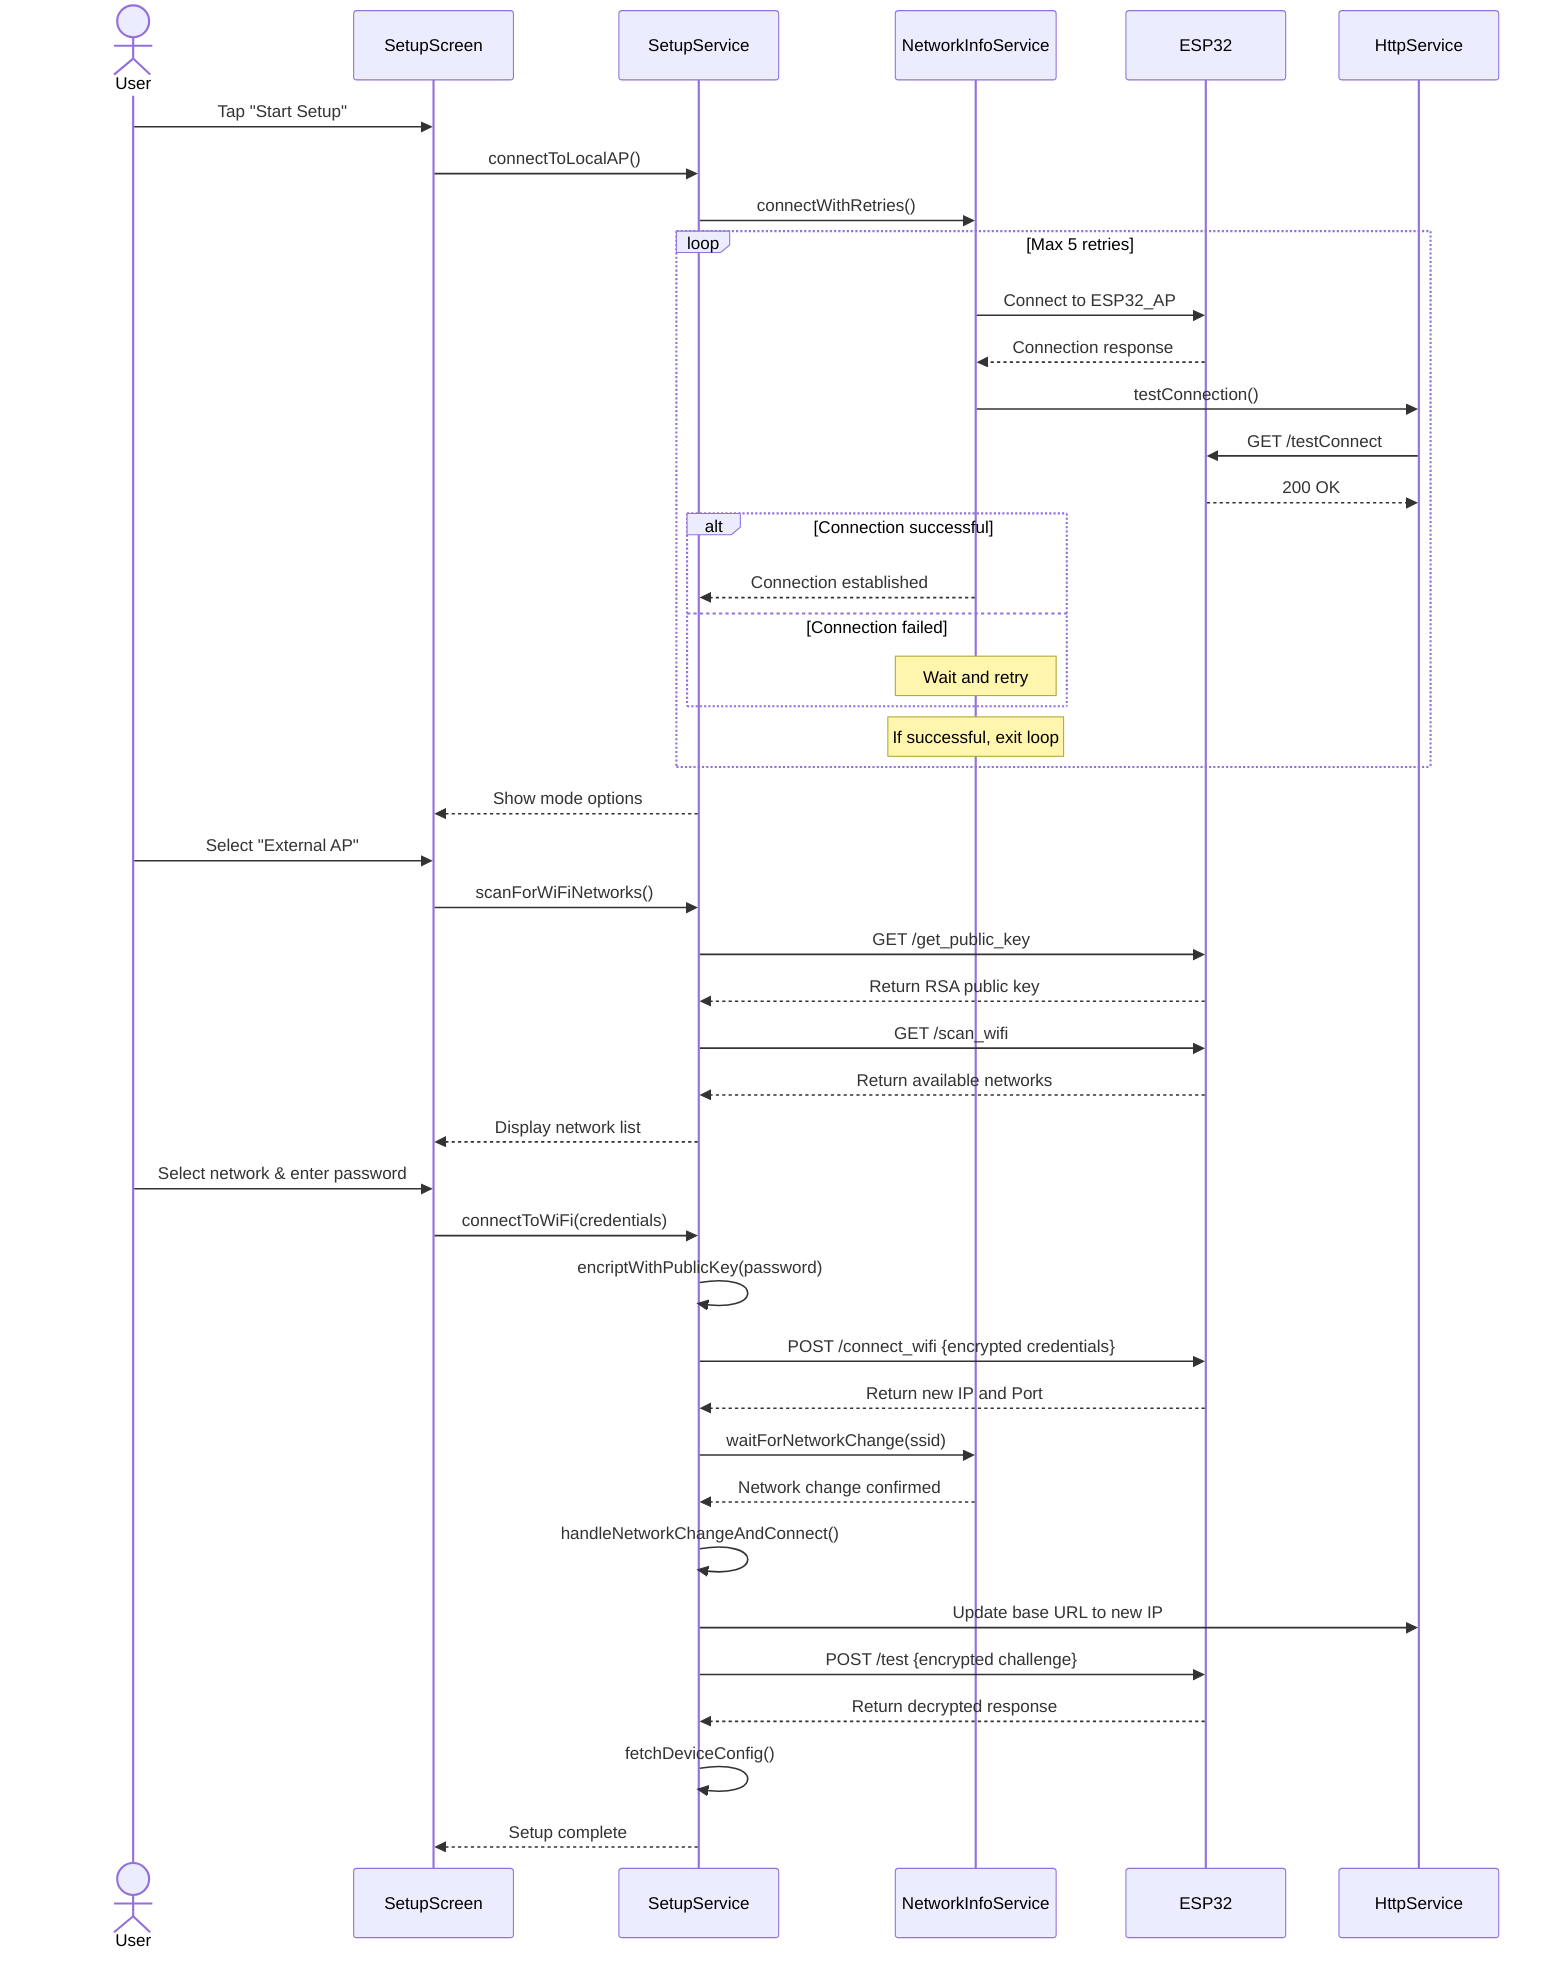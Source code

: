 sequenceDiagram
    actor User
    participant SetupScreen
    participant SetupService
    participant NetworkInfoService
    participant ESP32
    participant HttpService

    User->>SetupScreen: Tap "Start Setup"
    SetupScreen->>SetupService: connectToLocalAP()
    SetupService->>NetworkInfoService: connectWithRetries()
    
    loop Max 5 retries
        NetworkInfoService->>ESP32: Connect to ESP32_AP
        ESP32-->>NetworkInfoService: Connection response
        NetworkInfoService->>HttpService: testConnection()
        HttpService->>ESP32: GET /testConnect
        ESP32-->>HttpService: 200 OK
        
        alt Connection successful
            NetworkInfoService-->>SetupService: Connection established
        else Connection failed
            Note over NetworkInfoService: Wait and retry
        end
        
        Note over NetworkInfoService: If successful, exit loop
    end
    
    SetupService-->>SetupScreen: Show mode options
    User->>SetupScreen: Select "External AP"
    
    SetupScreen->>SetupService: scanForWiFiNetworks()
    SetupService->>ESP32: GET /get_public_key
    ESP32-->>SetupService: Return RSA public key
    SetupService->>ESP32: GET /scan_wifi
    ESP32-->>SetupService: Return available networks
    
    SetupService-->>SetupScreen: Display network list
    User->>SetupScreen: Select network & enter password
    
    SetupScreen->>SetupService: connectToWiFi(credentials)
    SetupService->>SetupService: encriptWithPublicKey(password)
    SetupService->>ESP32: POST /connect_wifi {encrypted credentials}
    ESP32-->>SetupService: Return new IP and Port

    SetupService->>NetworkInfoService: waitForNetworkChange(ssid)
    NetworkInfoService-->>SetupService: Network change confirmed
    
    SetupService->>SetupService: handleNetworkChangeAndConnect()
    SetupService->>HttpService: Update base URL to new IP
    SetupService->>ESP32: POST /test {encrypted challenge}
    ESP32-->>SetupService: Return decrypted response
    
    SetupService->>SetupService: fetchDeviceConfig()
    SetupService-->>SetupScreen: Setup complete
